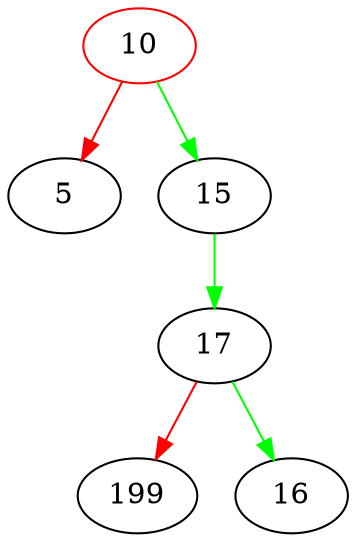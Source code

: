 digraph G{
10[color=red];
10->5[color=red];
10->15[color=green];
15->17[color=green];
17->199[color=red];
17->16[color=green];
}
